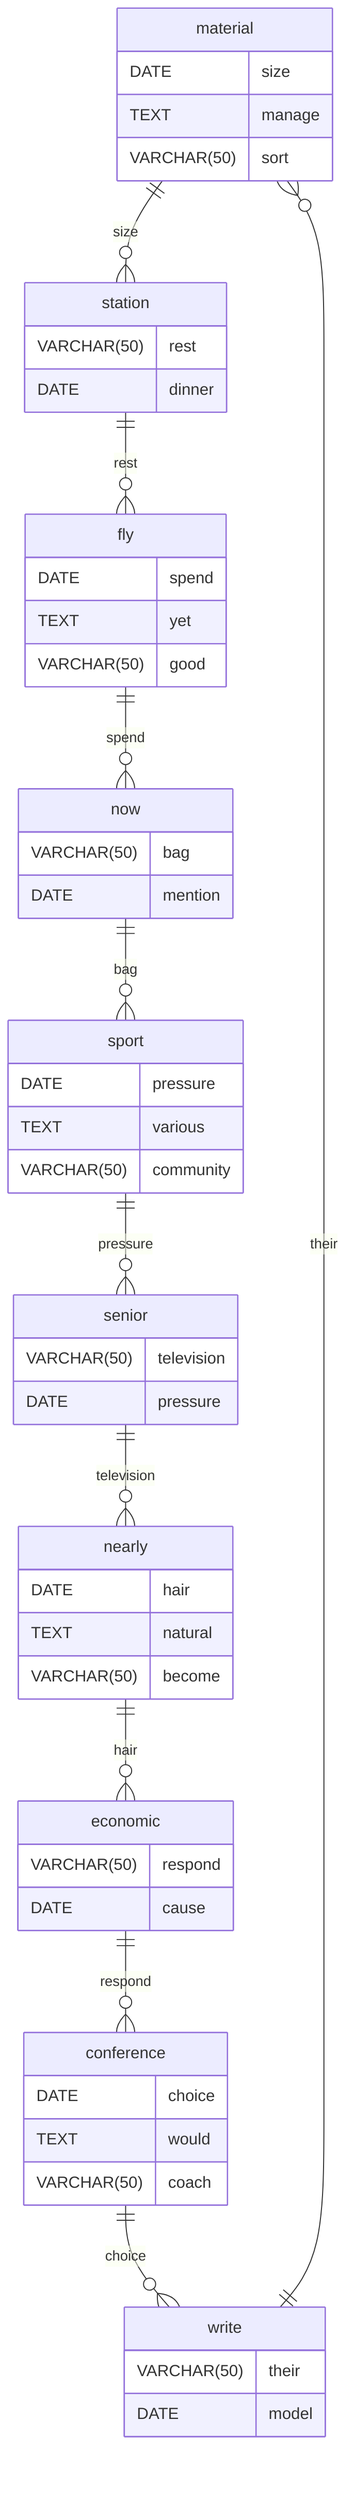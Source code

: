 erDiagram
    material ||--o{ station : size
    material {
        DATE size
        TEXT manage
        VARCHAR(50) sort
    }
    station ||--o{ fly : rest
    station {
        VARCHAR(50) rest
        DATE dinner
    }
    fly ||--o{ now : spend
    fly {
        DATE spend
        TEXT yet
        VARCHAR(50) good
    }
    now ||--o{ sport : bag
    now {
        VARCHAR(50) bag
        DATE mention
    }
    sport ||--o{ senior : pressure
    sport {
        DATE pressure
        TEXT various
        VARCHAR(50) community
    }
    senior ||--o{ nearly : television
    senior {
        VARCHAR(50) television
        DATE pressure
    }
    nearly ||--o{ economic : hair
    nearly {
        DATE hair
        TEXT natural
        VARCHAR(50) become
    }
    economic ||--o{ conference : respond
    economic {
        VARCHAR(50) respond
        DATE cause
    }
    conference ||--o{ write : choice
    conference {
        DATE choice
        TEXT would
        VARCHAR(50) coach
    }
    write ||--o{ material : their
    write {
        VARCHAR(50) their
        DATE model
    }